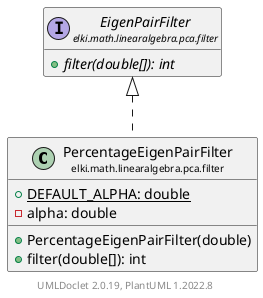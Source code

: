 @startuml
    remove .*\.(Instance|Par|Parameterizer|Factory)$
    set namespaceSeparator none
    hide empty fields
    hide empty methods

    class "<size:14>PercentageEigenPairFilter\n<size:10>elki.math.linearalgebra.pca.filter" as elki.math.linearalgebra.pca.filter.PercentageEigenPairFilter [[PercentageEigenPairFilter.html]] {
        {static} +DEFAULT_ALPHA: double
        -alpha: double
        +PercentageEigenPairFilter(double)
        +filter(double[]): int
    }

    interface "<size:14>EigenPairFilter\n<size:10>elki.math.linearalgebra.pca.filter" as elki.math.linearalgebra.pca.filter.EigenPairFilter [[EigenPairFilter.html]] {
        {abstract} +filter(double[]): int
    }
    class "<size:14>PercentageEigenPairFilter.Par\n<size:10>elki.math.linearalgebra.pca.filter" as elki.math.linearalgebra.pca.filter.PercentageEigenPairFilter.Par [[PercentageEigenPairFilter.Par.html]]

    elki.math.linearalgebra.pca.filter.EigenPairFilter <|.. elki.math.linearalgebra.pca.filter.PercentageEigenPairFilter
    elki.math.linearalgebra.pca.filter.PercentageEigenPairFilter +-- elki.math.linearalgebra.pca.filter.PercentageEigenPairFilter.Par

    center footer UMLDoclet 2.0.19, PlantUML 1.2022.8
@enduml
